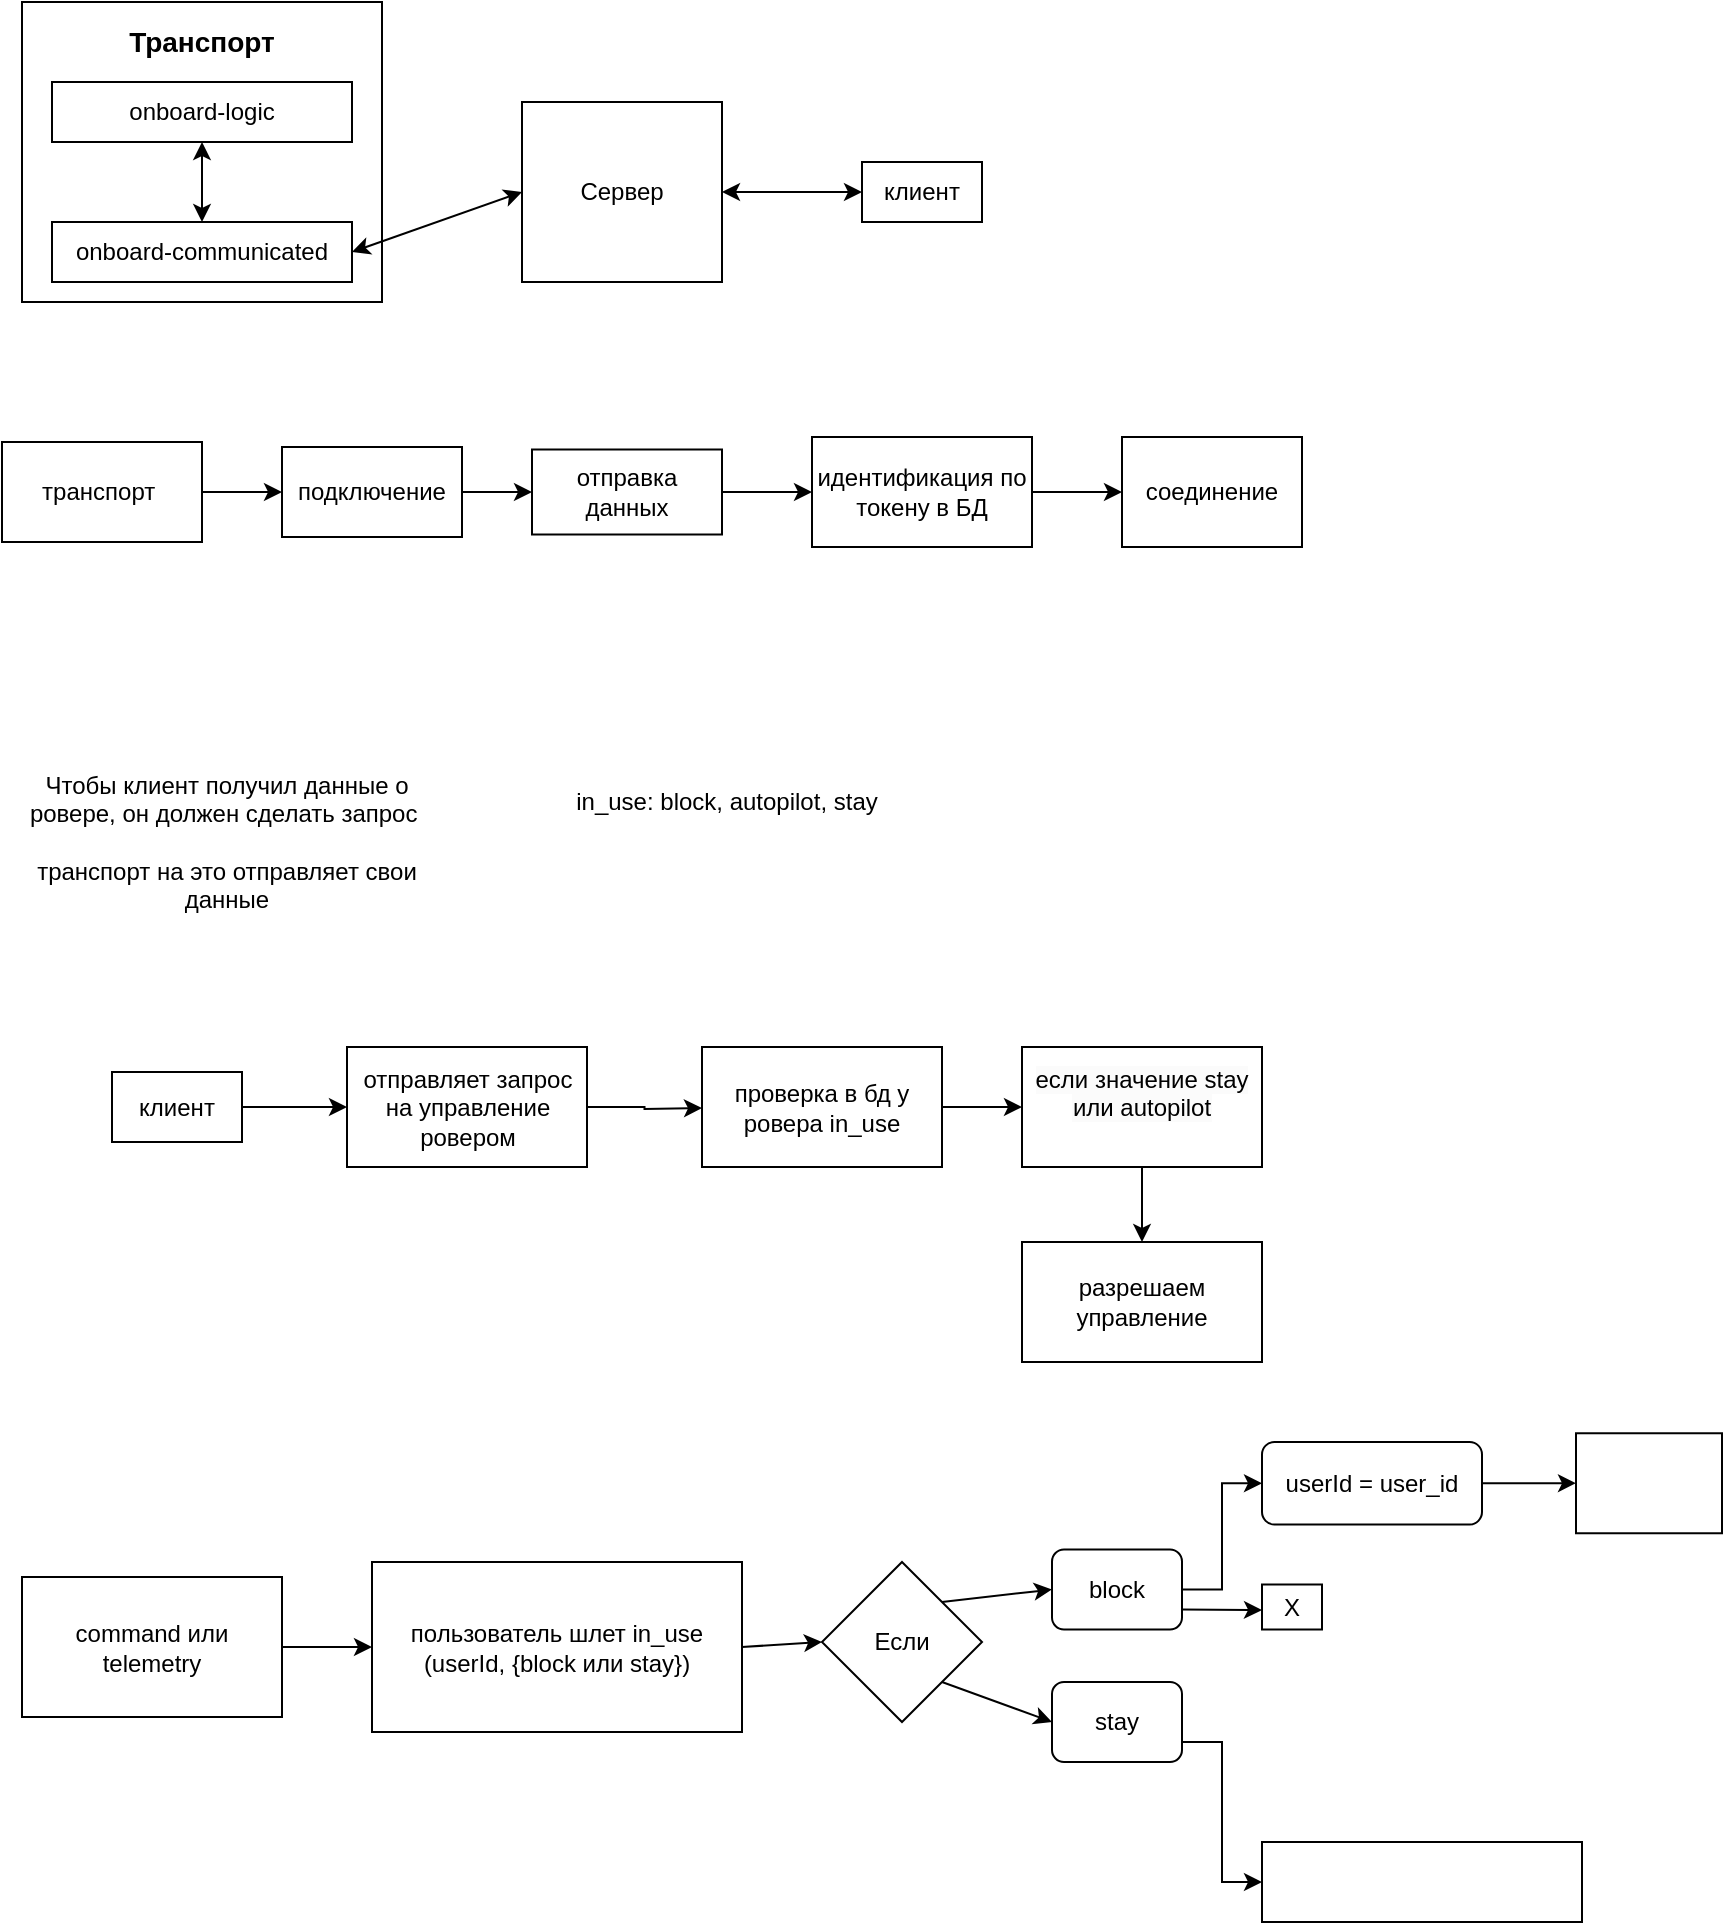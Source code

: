 <mxfile version="24.1.0" type="github">
  <diagram name="Страница — 1" id="PDdaQzykBOreic6AAFiH">
    <mxGraphModel dx="1434" dy="783" grid="1" gridSize="10" guides="1" tooltips="1" connect="1" arrows="1" fold="1" page="1" pageScale="1" pageWidth="827" pageHeight="1169" math="0" shadow="0">
      <root>
        <mxCell id="0" />
        <mxCell id="1" parent="0" />
        <mxCell id="KFAvze0ehvl6uoNBKwx2-3" value="" style="rounded=0;whiteSpace=wrap;html=1;" vertex="1" parent="1">
          <mxGeometry x="50" y="20" width="180" height="150" as="geometry" />
        </mxCell>
        <mxCell id="KFAvze0ehvl6uoNBKwx2-1" value="onboard-logic" style="rounded=0;whiteSpace=wrap;html=1;" vertex="1" parent="1">
          <mxGeometry x="65" y="60" width="150" height="30" as="geometry" />
        </mxCell>
        <mxCell id="KFAvze0ehvl6uoNBKwx2-2" value="onboard-communicated" style="rounded=0;whiteSpace=wrap;html=1;" vertex="1" parent="1">
          <mxGeometry x="65" y="130" width="150" height="30" as="geometry" />
        </mxCell>
        <mxCell id="KFAvze0ehvl6uoNBKwx2-5" value="" style="endArrow=classic;startArrow=classic;html=1;rounded=0;entryX=0.5;entryY=1;entryDx=0;entryDy=0;exitX=0.5;exitY=0;exitDx=0;exitDy=0;" edge="1" parent="1" source="KFAvze0ehvl6uoNBKwx2-2" target="KFAvze0ehvl6uoNBKwx2-1">
          <mxGeometry width="50" height="50" relative="1" as="geometry">
            <mxPoint x="360" y="230" as="sourcePoint" />
            <mxPoint x="410" y="180" as="targetPoint" />
          </mxGeometry>
        </mxCell>
        <mxCell id="KFAvze0ehvl6uoNBKwx2-7" value="Сервер" style="rounded=0;whiteSpace=wrap;html=1;" vertex="1" parent="1">
          <mxGeometry x="300" y="70" width="100" height="90" as="geometry" />
        </mxCell>
        <mxCell id="KFAvze0ehvl6uoNBKwx2-8" value="клиент" style="whiteSpace=wrap;html=1;rounded=0;" vertex="1" parent="1">
          <mxGeometry x="470" y="100" width="60" height="30" as="geometry" />
        </mxCell>
        <mxCell id="KFAvze0ehvl6uoNBKwx2-11" value="" style="endArrow=classic;startArrow=classic;html=1;rounded=0;entryX=0;entryY=0.5;entryDx=0;entryDy=0;exitX=1;exitY=0.5;exitDx=0;exitDy=0;" edge="1" parent="1" source="KFAvze0ehvl6uoNBKwx2-7" target="KFAvze0ehvl6uoNBKwx2-8">
          <mxGeometry width="50" height="50" relative="1" as="geometry">
            <mxPoint x="360" y="230" as="sourcePoint" />
            <mxPoint x="410" y="180" as="targetPoint" />
          </mxGeometry>
        </mxCell>
        <mxCell id="KFAvze0ehvl6uoNBKwx2-12" value="" style="endArrow=classic;startArrow=classic;html=1;rounded=0;exitX=1;exitY=0.5;exitDx=0;exitDy=0;entryX=0;entryY=0.5;entryDx=0;entryDy=0;" edge="1" parent="1" source="KFAvze0ehvl6uoNBKwx2-2" target="KFAvze0ehvl6uoNBKwx2-7">
          <mxGeometry width="50" height="50" relative="1" as="geometry">
            <mxPoint x="360" y="230" as="sourcePoint" />
            <mxPoint x="410" y="180" as="targetPoint" />
          </mxGeometry>
        </mxCell>
        <mxCell id="KFAvze0ehvl6uoNBKwx2-16" value="" style="edgeStyle=orthogonalEdgeStyle;rounded=0;orthogonalLoop=1;jettySize=auto;html=1;" edge="1" parent="1" source="KFAvze0ehvl6uoNBKwx2-13" target="KFAvze0ehvl6uoNBKwx2-15">
          <mxGeometry relative="1" as="geometry" />
        </mxCell>
        <mxCell id="KFAvze0ehvl6uoNBKwx2-13" value="транспорт&amp;nbsp;" style="rounded=0;whiteSpace=wrap;html=1;" vertex="1" parent="1">
          <mxGeometry x="40" y="240" width="100" height="50" as="geometry" />
        </mxCell>
        <mxCell id="KFAvze0ehvl6uoNBKwx2-14" value="Транспорт" style="text;html=1;align=center;verticalAlign=middle;whiteSpace=wrap;rounded=0;fontStyle=1;fontSize=14;" vertex="1" parent="1">
          <mxGeometry x="105" y="25" width="70" height="30" as="geometry" />
        </mxCell>
        <mxCell id="KFAvze0ehvl6uoNBKwx2-18" value="" style="edgeStyle=orthogonalEdgeStyle;rounded=0;orthogonalLoop=1;jettySize=auto;html=1;" edge="1" parent="1" source="KFAvze0ehvl6uoNBKwx2-15" target="KFAvze0ehvl6uoNBKwx2-17">
          <mxGeometry relative="1" as="geometry" />
        </mxCell>
        <mxCell id="KFAvze0ehvl6uoNBKwx2-15" value="подключение" style="whiteSpace=wrap;html=1;rounded=0;" vertex="1" parent="1">
          <mxGeometry x="180" y="242.5" width="90" height="45" as="geometry" />
        </mxCell>
        <mxCell id="KFAvze0ehvl6uoNBKwx2-20" value="" style="edgeStyle=orthogonalEdgeStyle;rounded=0;orthogonalLoop=1;jettySize=auto;html=1;" edge="1" parent="1" source="KFAvze0ehvl6uoNBKwx2-17" target="KFAvze0ehvl6uoNBKwx2-19">
          <mxGeometry relative="1" as="geometry" />
        </mxCell>
        <mxCell id="KFAvze0ehvl6uoNBKwx2-17" value="отправка данных" style="whiteSpace=wrap;html=1;rounded=0;" vertex="1" parent="1">
          <mxGeometry x="305" y="243.75" width="95" height="42.5" as="geometry" />
        </mxCell>
        <mxCell id="KFAvze0ehvl6uoNBKwx2-22" value="" style="edgeStyle=orthogonalEdgeStyle;rounded=0;orthogonalLoop=1;jettySize=auto;html=1;" edge="1" parent="1" source="KFAvze0ehvl6uoNBKwx2-19" target="KFAvze0ehvl6uoNBKwx2-21">
          <mxGeometry relative="1" as="geometry" />
        </mxCell>
        <mxCell id="KFAvze0ehvl6uoNBKwx2-19" value="идентификация по токену в БД" style="whiteSpace=wrap;html=1;rounded=0;" vertex="1" parent="1">
          <mxGeometry x="445" y="237.5" width="110" height="55" as="geometry" />
        </mxCell>
        <mxCell id="KFAvze0ehvl6uoNBKwx2-21" value="соединение" style="whiteSpace=wrap;html=1;rounded=0;" vertex="1" parent="1">
          <mxGeometry x="600" y="237.5" width="90" height="55" as="geometry" />
        </mxCell>
        <mxCell id="KFAvze0ehvl6uoNBKwx2-24" value="Чтобы клиент получил данные о ровере, он должен сделать запрос&amp;nbsp;&lt;div&gt;&lt;br&gt;&lt;/div&gt;&lt;div&gt;транспорт на это отправляет свои данные&lt;/div&gt;" style="text;html=1;align=center;verticalAlign=middle;whiteSpace=wrap;rounded=0;" vertex="1" parent="1">
          <mxGeometry x="40" y="390" width="225" height="100" as="geometry" />
        </mxCell>
        <mxCell id="KFAvze0ehvl6uoNBKwx2-27" value="in_use: block, autopilot, stay" style="text;html=1;align=center;verticalAlign=middle;whiteSpace=wrap;rounded=0;" vertex="1" parent="1">
          <mxGeometry x="280" y="400" width="245" height="40" as="geometry" />
        </mxCell>
        <mxCell id="KFAvze0ehvl6uoNBKwx2-32" value="" style="edgeStyle=orthogonalEdgeStyle;rounded=0;orthogonalLoop=1;jettySize=auto;html=1;" edge="1" parent="1" source="KFAvze0ehvl6uoNBKwx2-30" target="KFAvze0ehvl6uoNBKwx2-31">
          <mxGeometry relative="1" as="geometry" />
        </mxCell>
        <mxCell id="KFAvze0ehvl6uoNBKwx2-30" value="клиент" style="rounded=0;whiteSpace=wrap;html=1;" vertex="1" parent="1">
          <mxGeometry x="95" y="555" width="65" height="35" as="geometry" />
        </mxCell>
        <mxCell id="KFAvze0ehvl6uoNBKwx2-36" value="" style="edgeStyle=orthogonalEdgeStyle;rounded=0;orthogonalLoop=1;jettySize=auto;html=1;" edge="1" parent="1" source="KFAvze0ehvl6uoNBKwx2-31">
          <mxGeometry relative="1" as="geometry">
            <mxPoint x="390" y="573" as="targetPoint" />
          </mxGeometry>
        </mxCell>
        <mxCell id="KFAvze0ehvl6uoNBKwx2-31" value="отправляет запрос на управление ровером" style="whiteSpace=wrap;html=1;rounded=0;" vertex="1" parent="1">
          <mxGeometry x="212.5" y="542.5" width="120" height="60" as="geometry" />
        </mxCell>
        <mxCell id="KFAvze0ehvl6uoNBKwx2-38" value="" style="edgeStyle=orthogonalEdgeStyle;rounded=0;orthogonalLoop=1;jettySize=auto;html=1;" edge="1" parent="1" source="KFAvze0ehvl6uoNBKwx2-37">
          <mxGeometry relative="1" as="geometry">
            <mxPoint x="550" y="572.5" as="targetPoint" />
          </mxGeometry>
        </mxCell>
        <mxCell id="KFAvze0ehvl6uoNBKwx2-37" value="проверка в бд у ровера in_use" style="whiteSpace=wrap;html=1;rounded=0;" vertex="1" parent="1">
          <mxGeometry x="390" y="542.5" width="120" height="60" as="geometry" />
        </mxCell>
        <mxCell id="KFAvze0ehvl6uoNBKwx2-41" value="" style="edgeStyle=orthogonalEdgeStyle;rounded=0;orthogonalLoop=1;jettySize=auto;html=1;" edge="1" parent="1" source="KFAvze0ehvl6uoNBKwx2-39" target="KFAvze0ehvl6uoNBKwx2-40">
          <mxGeometry relative="1" as="geometry" />
        </mxCell>
        <mxCell id="KFAvze0ehvl6uoNBKwx2-39" value="&#xa;&lt;span style=&quot;color: rgb(0, 0, 0); font-family: Helvetica; font-size: 12px; font-style: normal; font-variant-ligatures: normal; font-variant-caps: normal; font-weight: 400; letter-spacing: normal; orphans: 2; text-align: center; text-indent: 0px; text-transform: none; widows: 2; word-spacing: 0px; -webkit-text-stroke-width: 0px; white-space: normal; background-color: rgb(251, 251, 251); text-decoration-thickness: initial; text-decoration-style: initial; text-decoration-color: initial; display: inline !important; float: none;&quot;&gt;если значение stay или autopilot&lt;/span&gt;&#xa;&#xa;" style="rounded=0;whiteSpace=wrap;html=1;" vertex="1" parent="1">
          <mxGeometry x="550" y="542.5" width="120" height="60" as="geometry" />
        </mxCell>
        <mxCell id="KFAvze0ehvl6uoNBKwx2-40" value="разрешаем управление" style="whiteSpace=wrap;html=1;rounded=0;" vertex="1" parent="1">
          <mxGeometry x="550" y="640" width="120" height="60" as="geometry" />
        </mxCell>
        <mxCell id="KFAvze0ehvl6uoNBKwx2-45" value="" style="edgeStyle=orthogonalEdgeStyle;rounded=0;orthogonalLoop=1;jettySize=auto;html=1;" edge="1" parent="1" source="KFAvze0ehvl6uoNBKwx2-43" target="KFAvze0ehvl6uoNBKwx2-44">
          <mxGeometry relative="1" as="geometry" />
        </mxCell>
        <mxCell id="KFAvze0ehvl6uoNBKwx2-43" value="command или telemetry" style="rounded=0;whiteSpace=wrap;html=1;" vertex="1" parent="1">
          <mxGeometry x="50" y="807.5" width="130" height="70" as="geometry" />
        </mxCell>
        <mxCell id="KFAvze0ehvl6uoNBKwx2-44" value="пользователь шлет in_use (userId, {block или stay})" style="whiteSpace=wrap;html=1;rounded=0;" vertex="1" parent="1">
          <mxGeometry x="225" y="800" width="185" height="85" as="geometry" />
        </mxCell>
        <mxCell id="KFAvze0ehvl6uoNBKwx2-47" value="stay" style="rounded=1;whiteSpace=wrap;html=1;" vertex="1" parent="1">
          <mxGeometry x="565" y="860" width="65" height="40" as="geometry" />
        </mxCell>
        <mxCell id="KFAvze0ehvl6uoNBKwx2-55" style="edgeStyle=orthogonalEdgeStyle;rounded=0;orthogonalLoop=1;jettySize=auto;html=1;entryX=0;entryY=0.5;entryDx=0;entryDy=0;" edge="1" parent="1" source="KFAvze0ehvl6uoNBKwx2-48" target="KFAvze0ehvl6uoNBKwx2-62">
          <mxGeometry relative="1" as="geometry">
            <mxPoint x="660" y="813.75" as="targetPoint" />
          </mxGeometry>
        </mxCell>
        <mxCell id="KFAvze0ehvl6uoNBKwx2-48" value="block" style="rounded=1;whiteSpace=wrap;html=1;" vertex="1" parent="1">
          <mxGeometry x="565" y="793.75" width="65" height="40" as="geometry" />
        </mxCell>
        <mxCell id="KFAvze0ehvl6uoNBKwx2-50" value="" style="endArrow=classic;html=1;rounded=0;entryX=0;entryY=0.5;entryDx=0;entryDy=0;exitX=1;exitY=0;exitDx=0;exitDy=0;" edge="1" parent="1" source="KFAvze0ehvl6uoNBKwx2-60" target="KFAvze0ehvl6uoNBKwx2-48">
          <mxGeometry width="50" height="50" relative="1" as="geometry">
            <mxPoint x="520" y="790" as="sourcePoint" />
            <mxPoint x="520" y="921.25" as="targetPoint" />
          </mxGeometry>
        </mxCell>
        <mxCell id="KFAvze0ehvl6uoNBKwx2-51" value="" style="endArrow=classic;html=1;rounded=0;entryX=0;entryY=0.5;entryDx=0;entryDy=0;exitX=1;exitY=1;exitDx=0;exitDy=0;" edge="1" parent="1" source="KFAvze0ehvl6uoNBKwx2-60" target="KFAvze0ehvl6uoNBKwx2-47">
          <mxGeometry width="50" height="50" relative="1" as="geometry">
            <mxPoint x="530" y="841.25" as="sourcePoint" />
            <mxPoint x="575" y="824.25" as="targetPoint" />
          </mxGeometry>
        </mxCell>
        <mxCell id="KFAvze0ehvl6uoNBKwx2-57" value="" style="rounded=0;whiteSpace=wrap;html=1;" vertex="1" parent="1">
          <mxGeometry x="670" y="940" width="160" height="40" as="geometry" />
        </mxCell>
        <mxCell id="KFAvze0ehvl6uoNBKwx2-58" style="edgeStyle=orthogonalEdgeStyle;rounded=0;orthogonalLoop=1;jettySize=auto;html=1;entryX=0;entryY=0.5;entryDx=0;entryDy=0;exitX=1;exitY=0.75;exitDx=0;exitDy=0;" edge="1" target="KFAvze0ehvl6uoNBKwx2-57" parent="1" source="KFAvze0ehvl6uoNBKwx2-47">
          <mxGeometry relative="1" as="geometry">
            <mxPoint x="710" y="880" as="sourcePoint" />
          </mxGeometry>
        </mxCell>
        <mxCell id="KFAvze0ehvl6uoNBKwx2-60" value="Если" style="rhombus;whiteSpace=wrap;html=1;" vertex="1" parent="1">
          <mxGeometry x="450" y="800" width="80" height="80" as="geometry" />
        </mxCell>
        <mxCell id="KFAvze0ehvl6uoNBKwx2-61" value="" style="endArrow=classic;html=1;rounded=0;exitX=1;exitY=0.5;exitDx=0;exitDy=0;entryX=0;entryY=0.5;entryDx=0;entryDy=0;" edge="1" parent="1" source="KFAvze0ehvl6uoNBKwx2-44" target="KFAvze0ehvl6uoNBKwx2-60">
          <mxGeometry width="50" height="50" relative="1" as="geometry">
            <mxPoint x="500" y="880" as="sourcePoint" />
            <mxPoint x="550" y="830" as="targetPoint" />
          </mxGeometry>
        </mxCell>
        <mxCell id="KFAvze0ehvl6uoNBKwx2-72" value="" style="edgeStyle=orthogonalEdgeStyle;rounded=0;orthogonalLoop=1;jettySize=auto;html=1;" edge="1" parent="1" source="KFAvze0ehvl6uoNBKwx2-62" target="KFAvze0ehvl6uoNBKwx2-71">
          <mxGeometry relative="1" as="geometry" />
        </mxCell>
        <mxCell id="KFAvze0ehvl6uoNBKwx2-62" value="userId = user_id" style="rounded=1;whiteSpace=wrap;html=1;" vertex="1" parent="1">
          <mxGeometry x="670" y="740" width="110" height="41.25" as="geometry" />
        </mxCell>
        <mxCell id="KFAvze0ehvl6uoNBKwx2-67" value="" style="endArrow=classic;html=1;rounded=0;exitX=1;exitY=0.75;exitDx=0;exitDy=0;" edge="1" parent="1" source="KFAvze0ehvl6uoNBKwx2-48">
          <mxGeometry width="50" height="50" relative="1" as="geometry">
            <mxPoint x="500" y="880" as="sourcePoint" />
            <mxPoint x="670" y="824" as="targetPoint" />
          </mxGeometry>
        </mxCell>
        <mxCell id="KFAvze0ehvl6uoNBKwx2-68" value="X" style="rounded=0;whiteSpace=wrap;html=1;" vertex="1" parent="1">
          <mxGeometry x="670" y="811.25" width="30" height="22.5" as="geometry" />
        </mxCell>
        <mxCell id="KFAvze0ehvl6uoNBKwx2-71" value="" style="rounded=0;whiteSpace=wrap;html=1;" vertex="1" parent="1">
          <mxGeometry x="827" y="735.63" width="73" height="50" as="geometry" />
        </mxCell>
      </root>
    </mxGraphModel>
  </diagram>
</mxfile>
